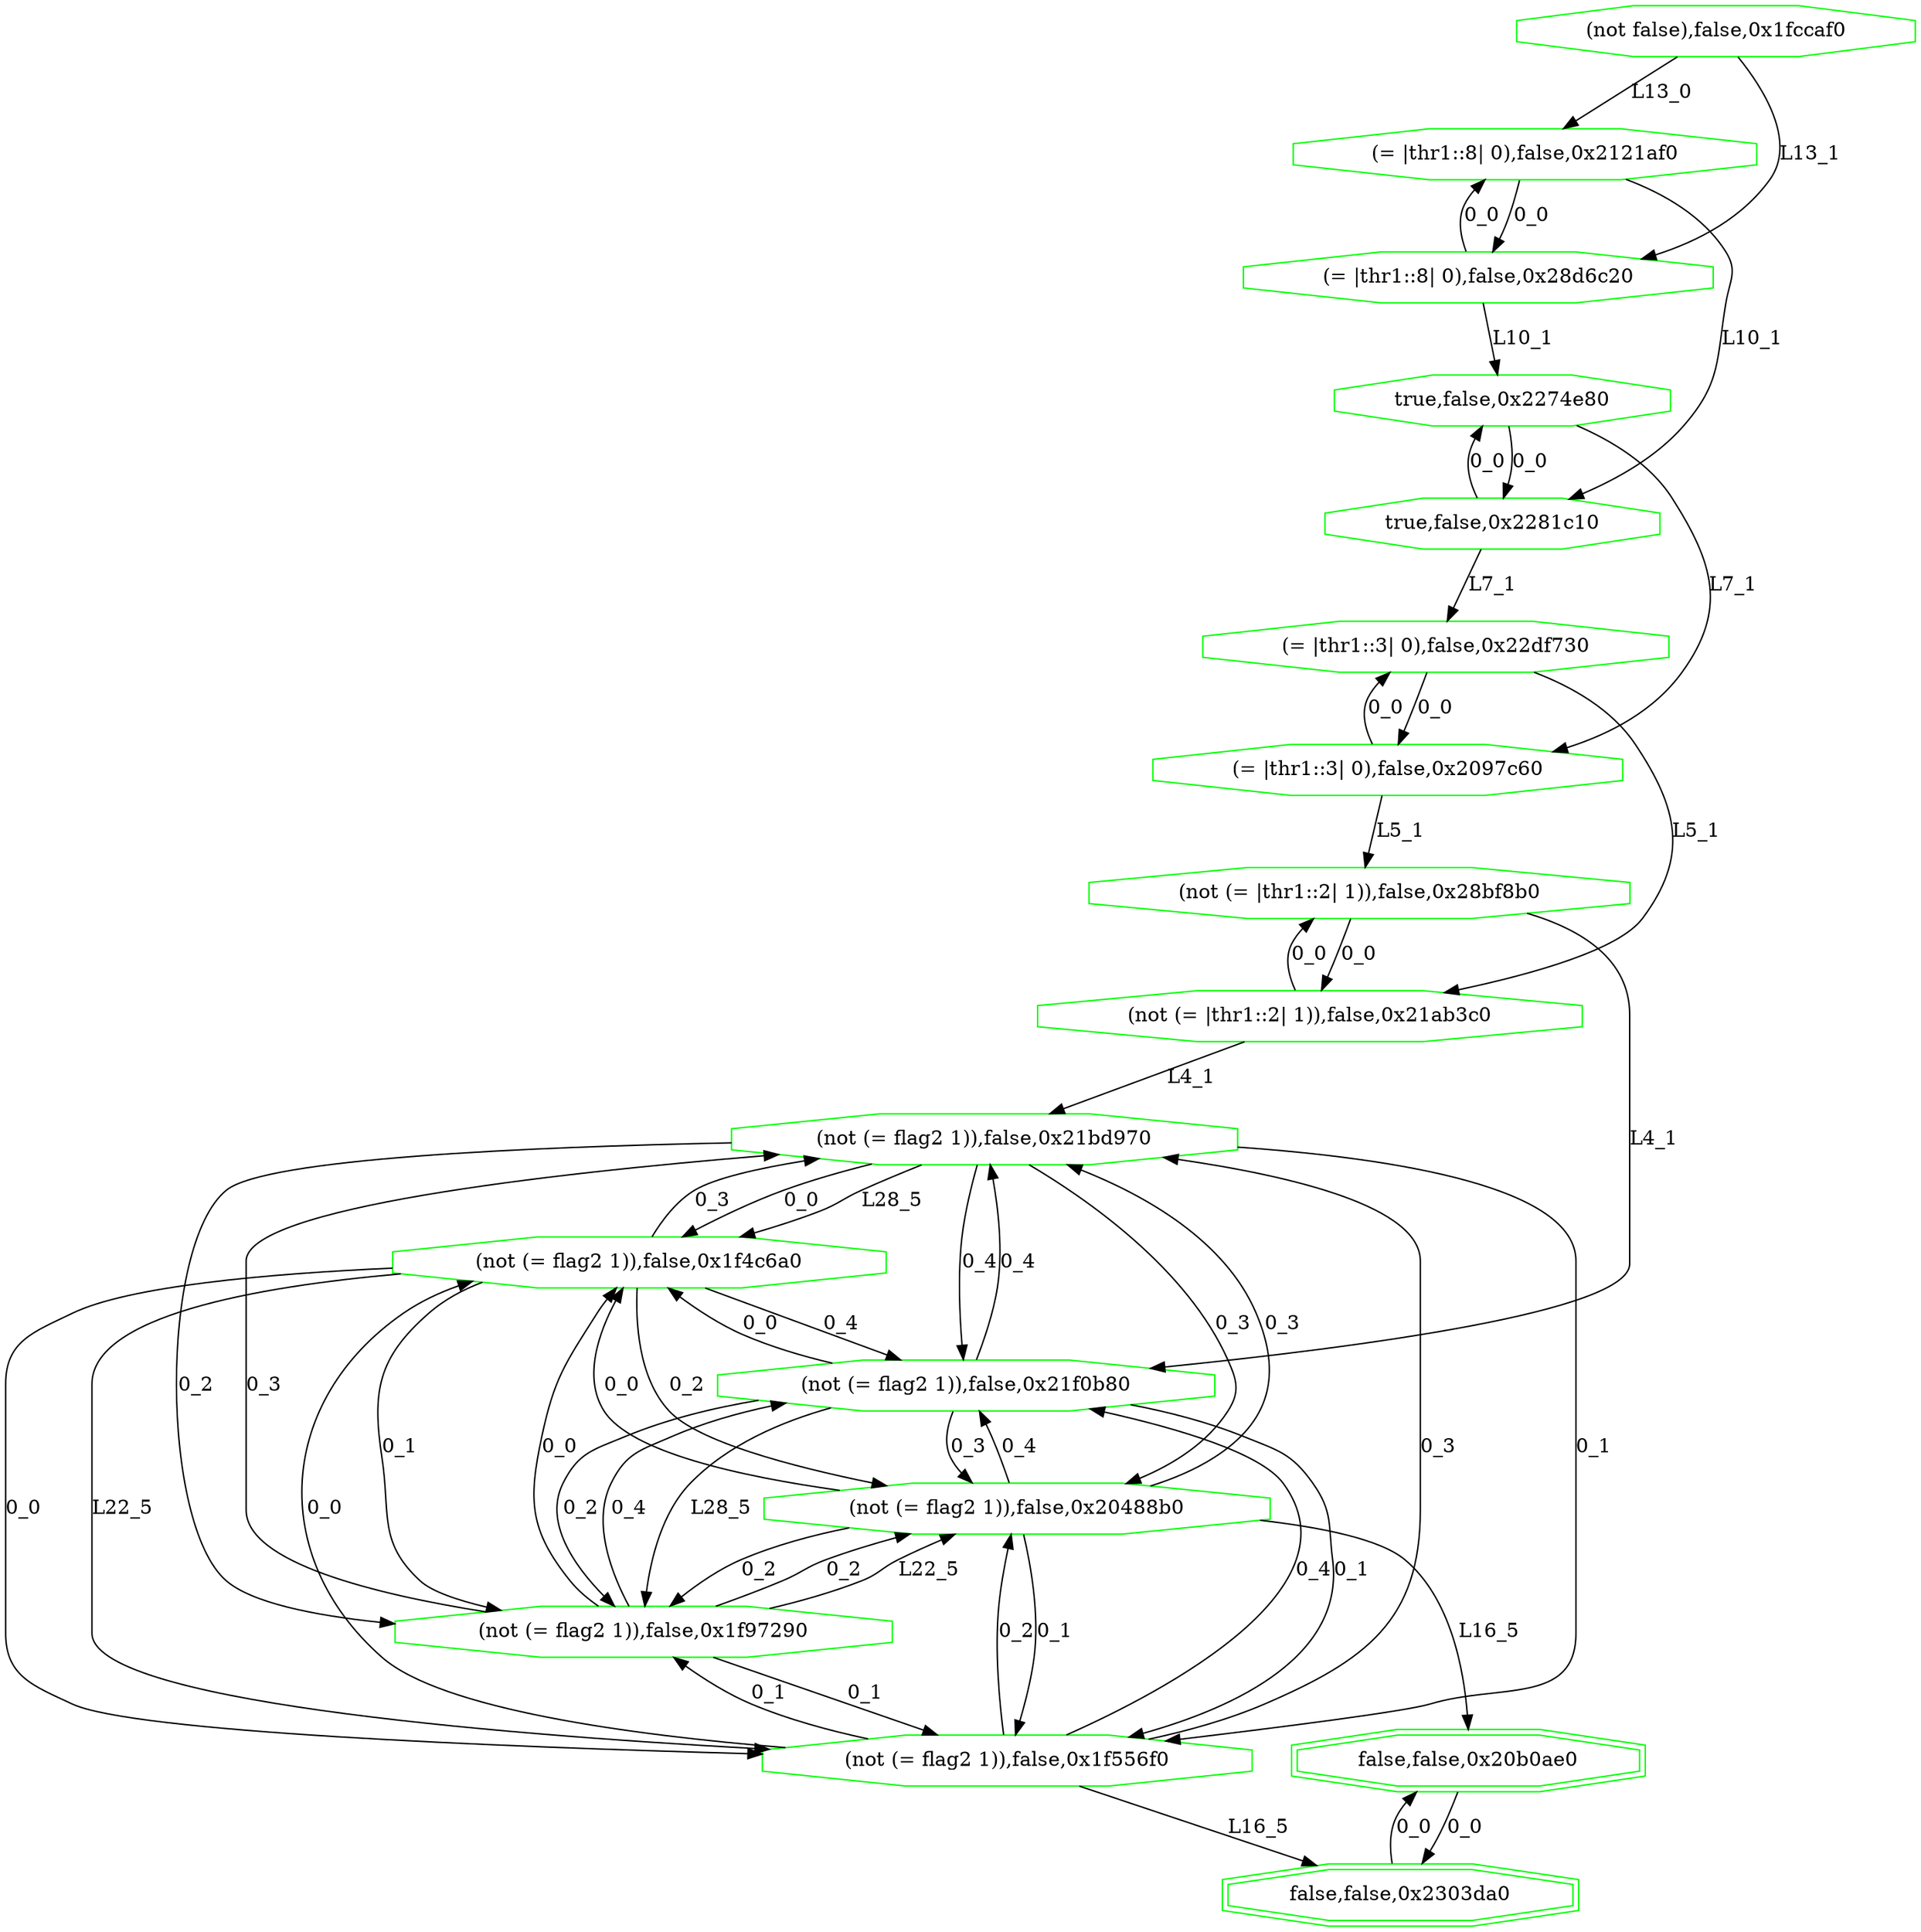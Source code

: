 digraph G {
0[label="(not false),false,0x1fccaf0", color=green,shape=octagon];
1[label="(= |thr1::8| 0),false,0x2121af0", color=green,shape=octagon];
2[label="(= |thr1::8| 0),false,0x28d6c20", color=green,shape=octagon];
3[label="true,false,0x2274e80", color=green,shape=octagon];
4[label="true,false,0x2281c10", color=green,shape=octagon];
5[label="(= |thr1::3| 0),false,0x22df730", color=green,shape=octagon];
6[label="(= |thr1::3| 0),false,0x2097c60", color=green,shape=octagon];
7[label="(not (= |thr1::2| 1)),false,0x28bf8b0", color=green,shape=octagon];
8[label="(not (= |thr1::2| 1)),false,0x21ab3c0", color=green,shape=octagon];
9[label="(not (= flag2 1)),false,0x21bd970", color=green,shape=octagon];
10[label="(not (= flag2 1)),false,0x1f4c6a0", color=green,shape=octagon];
11[label="(not (= flag2 1)),false,0x1f556f0", color=green,shape=octagon];
12[label="(not (= flag2 1)),false,0x1f97290", color=green,shape=octagon];
13[label="(not (= flag2 1)),false,0x20488b0", color=green,shape=octagon];
14[label="(not (= flag2 1)),false,0x21f0b80", color=green,shape=octagon];
15[label="false,false,0x20b0ae0", color=green,shape=doubleoctagon];
16[label="false,false,0x2303da0", color=green,shape=doubleoctagon];
0->1 [label="L13_0"];
0->2 [label="L13_1"];
1->2 [label="0_0"];
1->4 [label="L10_1"];
2->1 [label="0_0"];
2->3 [label="L10_1"];
3->4 [label="0_0"];
3->6 [label="L7_1"];
4->3 [label="0_0"];
4->5 [label="L7_1"];
5->6 [label="0_0"];
5->8 [label="L5_1"];
6->5 [label="0_0"];
6->7 [label="L5_1"];
7->8 [label="0_0"];
7->14 [label="L4_1"];
8->7 [label="0_0"];
8->9 [label="L4_1"];
9->10 [label="0_0"];
9->11 [label="0_1"];
9->12 [label="0_2"];
9->13 [label="0_3"];
9->14 [label="0_4"];
9->10 [label="L28_5"];
10->11 [label="0_0"];
10->12 [label="0_1"];
10->13 [label="0_2"];
10->9 [label="0_3"];
10->14 [label="0_4"];
10->11 [label="L22_5"];
11->10 [label="0_0"];
11->12 [label="0_1"];
11->13 [label="0_2"];
11->9 [label="0_3"];
11->14 [label="0_4"];
11->16 [label="L16_5"];
12->10 [label="0_0"];
12->11 [label="0_1"];
12->13 [label="0_2"];
12->9 [label="0_3"];
12->14 [label="0_4"];
12->13 [label="L22_5"];
13->10 [label="0_0"];
13->11 [label="0_1"];
13->12 [label="0_2"];
13->9 [label="0_3"];
13->14 [label="0_4"];
13->15 [label="L16_5"];
14->10 [label="0_0"];
14->11 [label="0_1"];
14->12 [label="0_2"];
14->13 [label="0_3"];
14->9 [label="0_4"];
14->12 [label="L28_5"];
15->16 [label="0_0"];
16->15 [label="0_0"];
}
